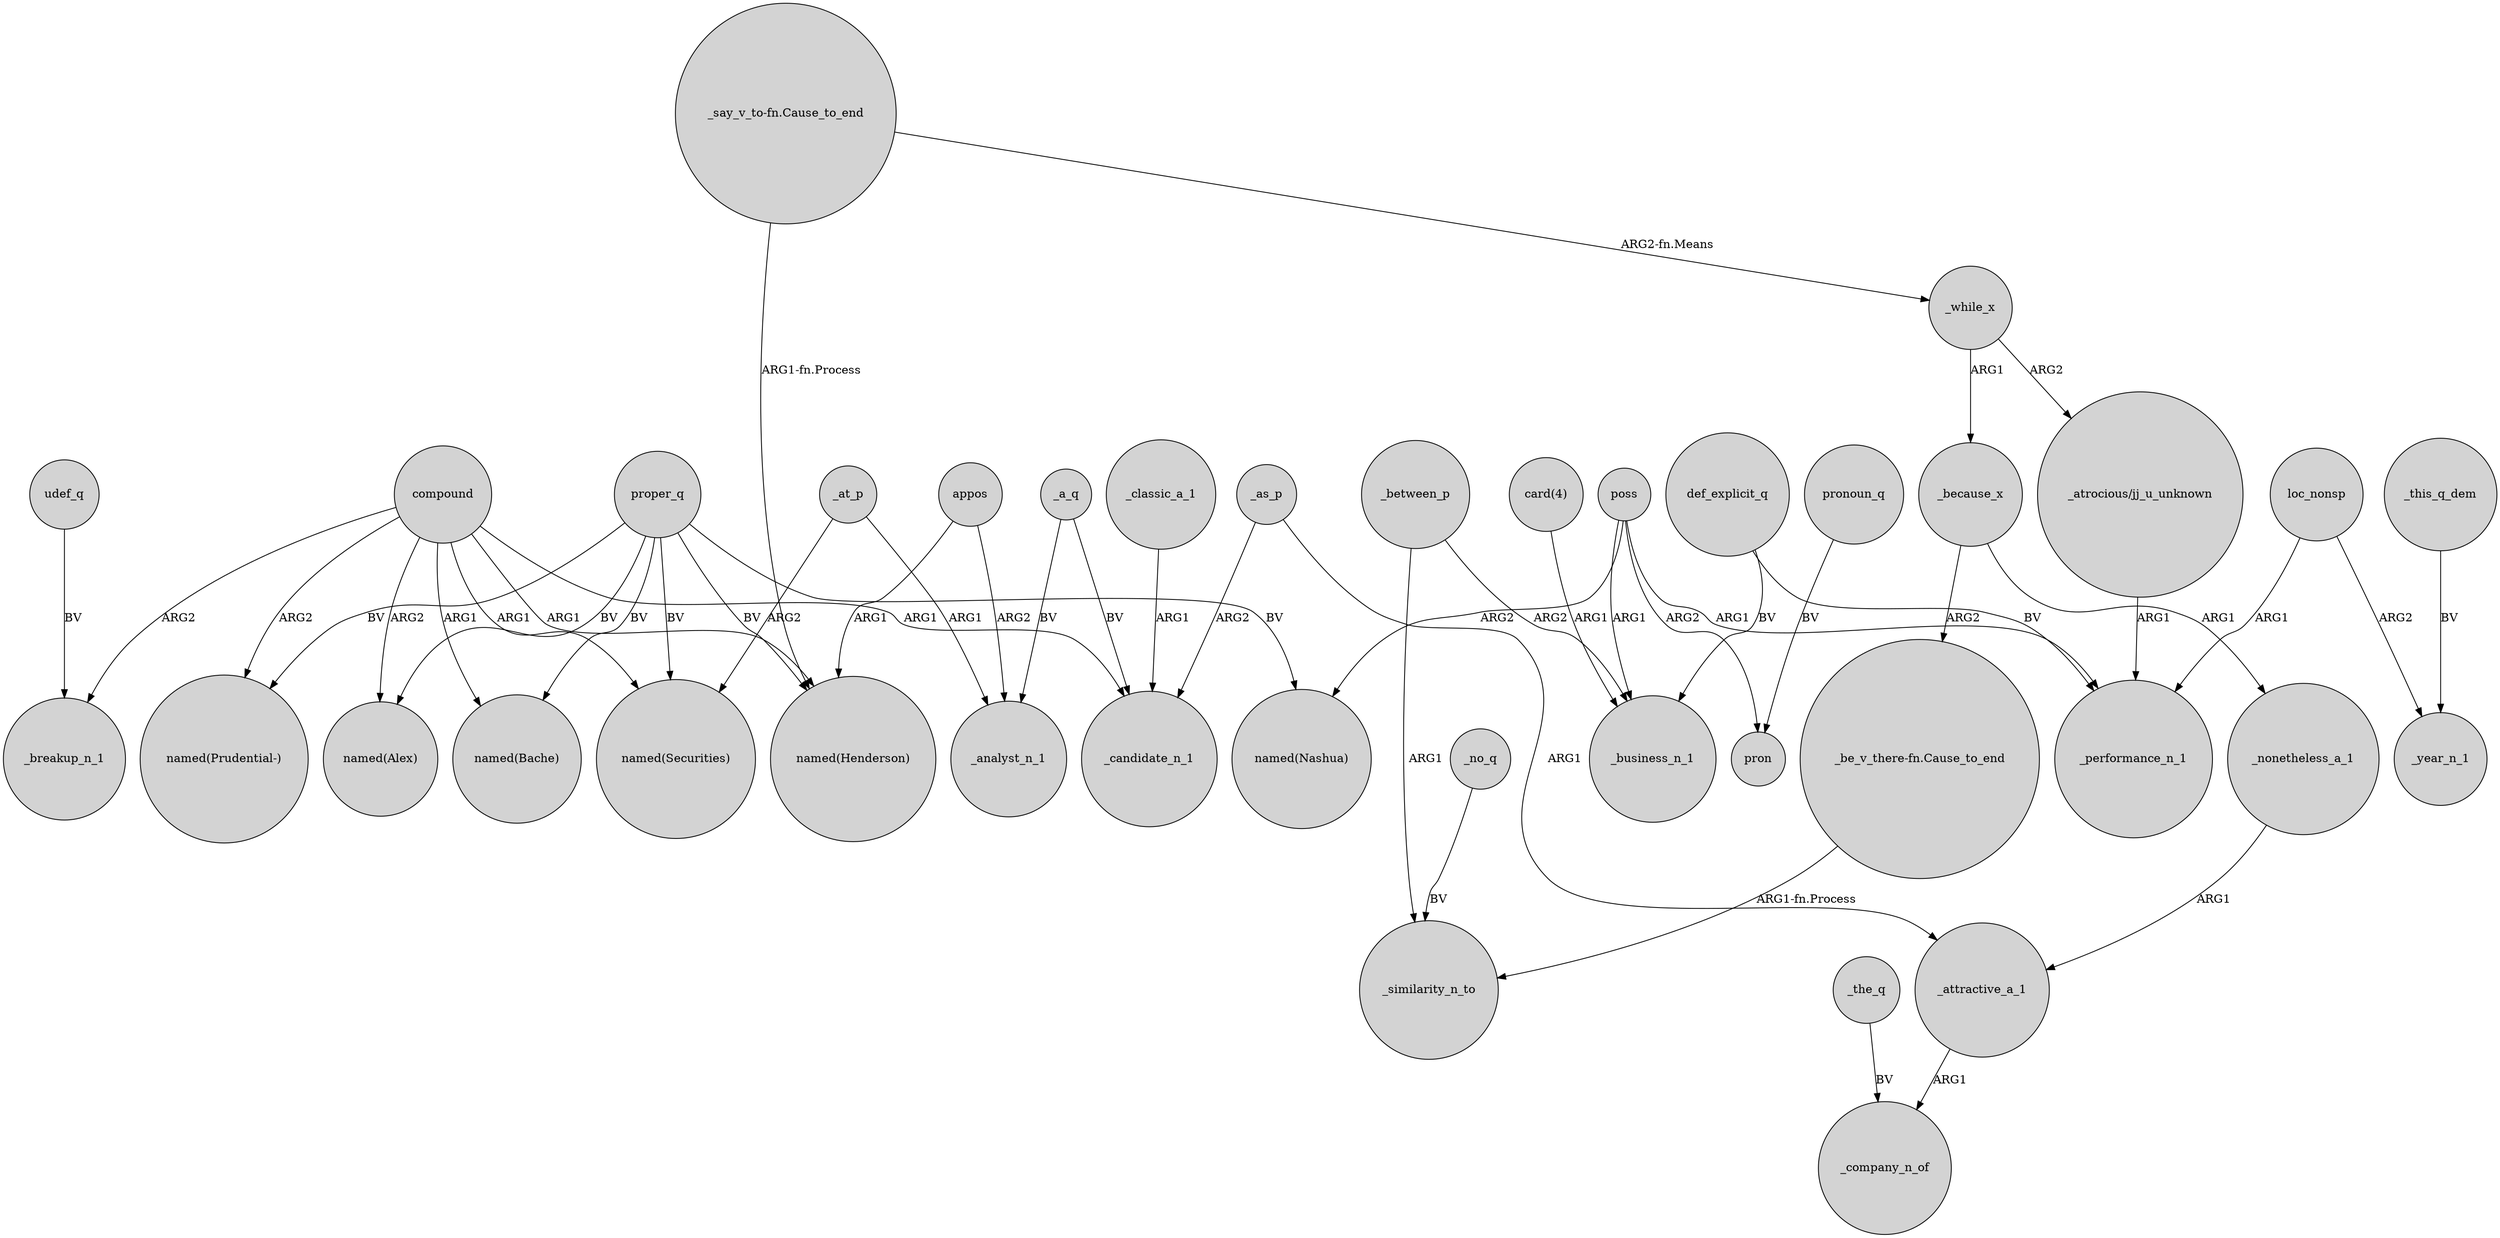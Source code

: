 digraph {
	node [shape=circle style=filled]
	def_explicit_q -> _business_n_1 [label=BV]
	_between_p -> _business_n_1 [label=ARG2]
	poss -> _business_n_1 [label=ARG1]
	_attractive_a_1 -> _company_n_of [label=ARG1]
	compound -> "named(Alex)" [label=ARG2]
	proper_q -> "named(Securities)" [label=BV]
	compound -> "named(Bache)" [label=ARG1]
	proper_q -> "named(Alex)" [label=BV]
	poss -> "named(Nashua)" [label=ARG2]
	appos -> "named(Henderson)" [label=ARG1]
	_nonetheless_a_1 -> _attractive_a_1 [label=ARG1]
	proper_q -> "named(Henderson)" [label=BV]
	_between_p -> _similarity_n_to [label=ARG1]
	_as_p -> _attractive_a_1 [label=ARG1]
	"_be_v_there-fn.Cause_to_end" -> _similarity_n_to [label="ARG1-fn.Process"]
	_classic_a_1 -> _candidate_n_1 [label=ARG1]
	_a_q -> _candidate_n_1 [label=BV]
	loc_nonsp -> _year_n_1 [label=ARG2]
	_a_q -> _analyst_n_1 [label=BV]
	_because_x -> _nonetheless_a_1 [label=ARG1]
	"_say_v_to-fn.Cause_to_end" -> "named(Henderson)" [label="ARG1-fn.Process"]
	pronoun_q -> pron [label=BV]
	"_atrocious/jj_u_unknown" -> _performance_n_1 [label=ARG1]
	poss -> pron [label=ARG2]
	_at_p -> _analyst_n_1 [label=ARG1]
	compound -> "named(Prudential-)" [label=ARG2]
	_because_x -> "_be_v_there-fn.Cause_to_end" [label=ARG2]
	appos -> _analyst_n_1 [label=ARG2]
	compound -> _candidate_n_1 [label=ARG1]
	loc_nonsp -> _performance_n_1 [label=ARG1]
	def_explicit_q -> _performance_n_1 [label=BV]
	"card(4)" -> _business_n_1 [label=ARG1]
	_while_x -> _because_x [label=ARG1]
	compound -> _breakup_n_1 [label=ARG2]
	udef_q -> _breakup_n_1 [label=BV]
	poss -> _performance_n_1 [label=ARG1]
	proper_q -> "named(Nashua)" [label=BV]
	_this_q_dem -> _year_n_1 [label=BV]
	_while_x -> "_atrocious/jj_u_unknown" [label=ARG2]
	proper_q -> "named(Prudential-)" [label=BV]
	_as_p -> _candidate_n_1 [label=ARG2]
	"_say_v_to-fn.Cause_to_end" -> _while_x [label="ARG2-fn.Means"]
	_at_p -> "named(Securities)" [label=ARG2]
	proper_q -> "named(Bache)" [label=BV]
	_the_q -> _company_n_of [label=BV]
	_no_q -> _similarity_n_to [label=BV]
	compound -> "named(Henderson)" [label=ARG1]
	compound -> "named(Securities)" [label=ARG1]
}
